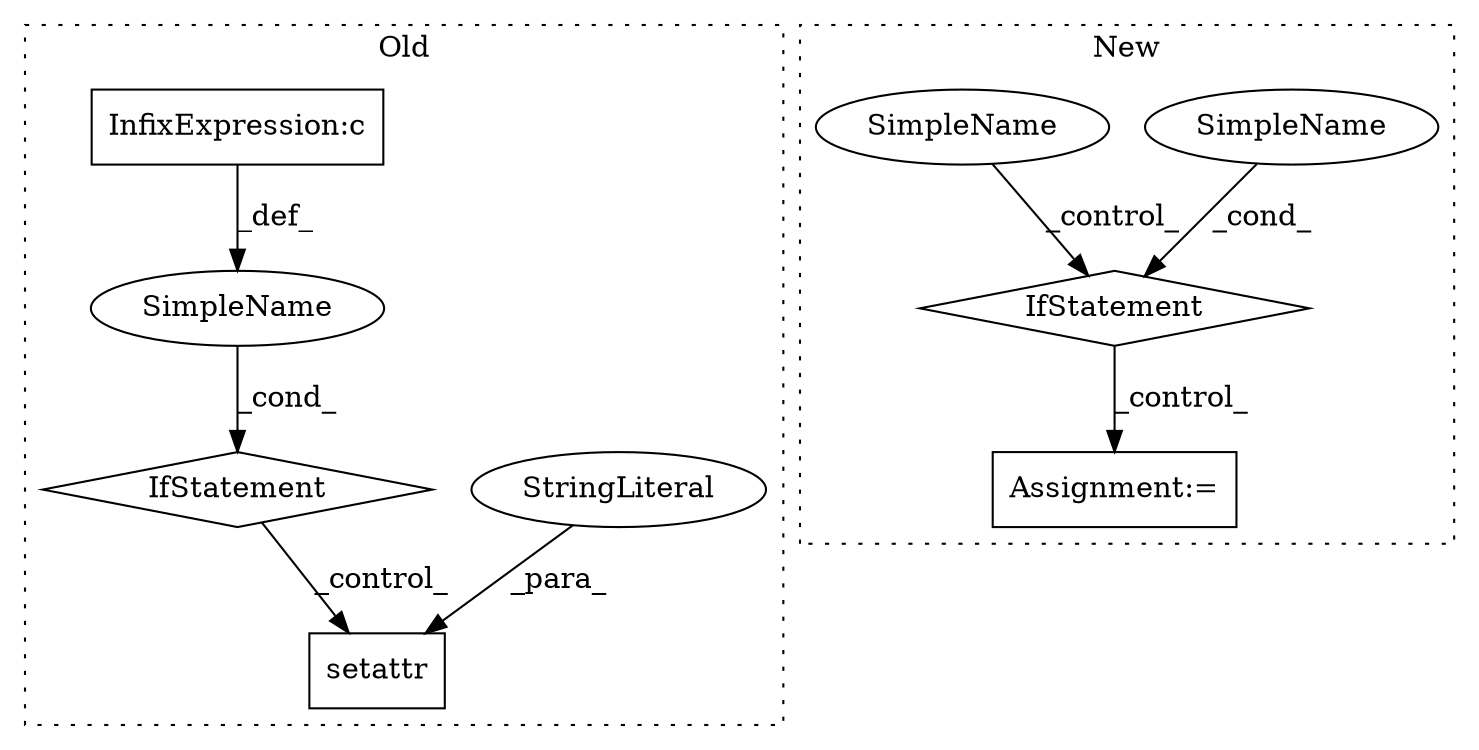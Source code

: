 digraph G {
subgraph cluster0 {
1 [label="setattr" a="32" s="286,340" l="8,1" shape="box"];
5 [label="IfStatement" a="25" s="191,276" l="4,2" shape="diamond"];
6 [label="SimpleName" a="42" s="" l="" shape="ellipse"];
8 [label="StringLiteral" a="45" s="299" l="6" shape="ellipse"];
9 [label="InfixExpression:c" a="27" s="230" l="4" shape="box"];
label = "Old";
style="dotted";
}
subgraph cluster1 {
2 [label="IfStatement" a="25" s="341,357" l="4,2" shape="diamond"];
3 [label="Assignment:=" a="7" s="493" l="2" shape="box"];
4 [label="SimpleName" a="42" s="" l="" shape="ellipse"];
7 [label="SimpleName" a="42" s="" l="" shape="ellipse"];
label = "New";
style="dotted";
}
2 -> 3 [label="_control_"];
4 -> 2 [label="_cond_"];
5 -> 1 [label="_control_"];
6 -> 5 [label="_cond_"];
7 -> 2 [label="_control_"];
8 -> 1 [label="_para_"];
9 -> 6 [label="_def_"];
}